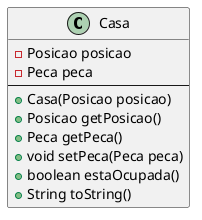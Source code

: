 @startuml

skinparam line ortho

class Casa {
    - Posicao posicao
    - Peca peca
    --
    + Casa(Posicao posicao)
    + Posicao getPosicao()
    + Peca getPeca()
    + void setPeca(Peca peca)
    + boolean estaOcupada()
    + String toString()
}
@enduml
